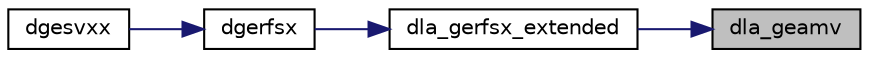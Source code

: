 digraph "dla_geamv"
{
 // LATEX_PDF_SIZE
  edge [fontname="Helvetica",fontsize="10",labelfontname="Helvetica",labelfontsize="10"];
  node [fontname="Helvetica",fontsize="10",shape=record];
  rankdir="RL";
  Node1 [label="dla_geamv",height=0.2,width=0.4,color="black", fillcolor="grey75", style="filled", fontcolor="black",tooltip="DLA_GEAMV computes a matrix-vector product using a general matrix to calculate error bounds."];
  Node1 -> Node2 [dir="back",color="midnightblue",fontsize="10",style="solid",fontname="Helvetica"];
  Node2 [label="dla_gerfsx_extended",height=0.2,width=0.4,color="black", fillcolor="white", style="filled",URL="$dla__gerfsx__extended_8f.html#a19c6e9e133a5ea3f59a24959889429f2",tooltip="DLA_GERFSX_EXTENDED improves the computed solution to a system of linear equations for general matric..."];
  Node2 -> Node3 [dir="back",color="midnightblue",fontsize="10",style="solid",fontname="Helvetica"];
  Node3 [label="dgerfsx",height=0.2,width=0.4,color="black", fillcolor="white", style="filled",URL="$dgerfsx_8f.html#ae60113eba7a360d9c92cc2b627e0c5d2",tooltip="DGERFSX"];
  Node3 -> Node4 [dir="back",color="midnightblue",fontsize="10",style="solid",fontname="Helvetica"];
  Node4 [label="dgesvxx",height=0.2,width=0.4,color="black", fillcolor="white", style="filled",URL="$dgesvxx_8f.html#a3fed1dc691d07f1e81a049016fe0b67b",tooltip="DGESVXX computes the solution to system of linear equations A * X = B for GE matrices"];
}
